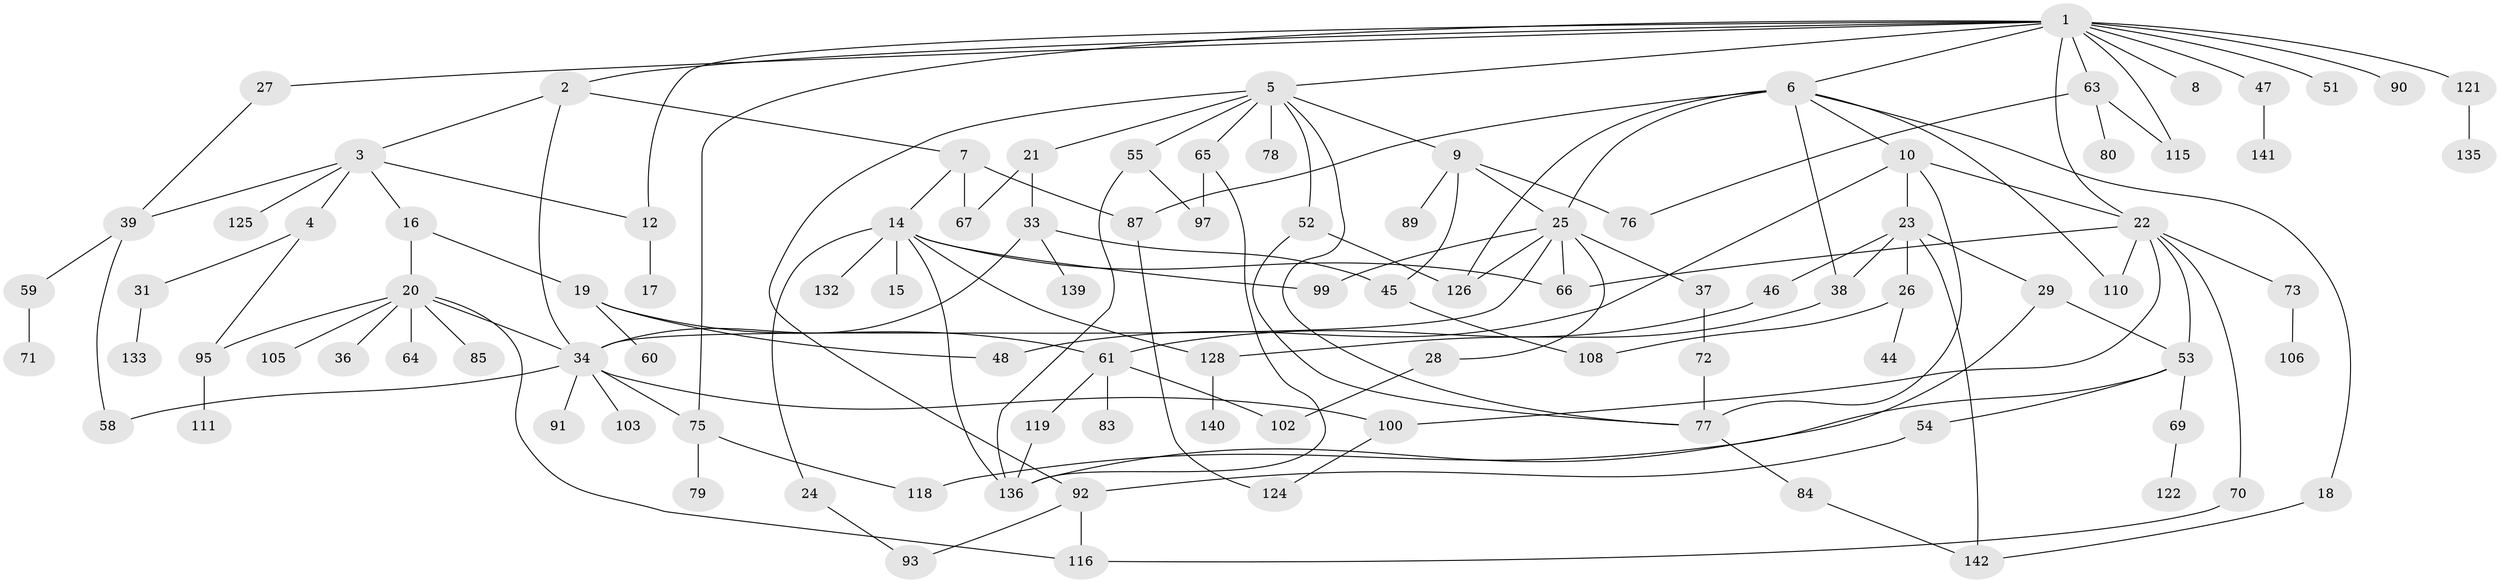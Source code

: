 // original degree distribution, {12: 0.006711409395973154, 4: 0.12080536912751678, 6: 0.026845637583892617, 3: 0.1476510067114094, 8: 0.006711409395973154, 2: 0.3825503355704698, 5: 0.06711409395973154, 7: 0.006711409395973154, 1: 0.2348993288590604}
// Generated by graph-tools (version 1.1) at 2025/10/02/27/25 16:10:53]
// undirected, 102 vertices, 146 edges
graph export_dot {
graph [start="1"]
  node [color=gray90,style=filled];
  1 [super="+40"];
  2;
  3 [super="+101"];
  4;
  5 [super="+13"];
  6;
  7 [super="+11"];
  8 [super="+114"];
  9 [super="+56"];
  10 [super="+120"];
  12 [super="+104"];
  14 [super="+43"];
  15 [super="+74"];
  16 [super="+81"];
  17;
  18;
  19;
  20 [super="+57"];
  21;
  22 [super="+62"];
  23 [super="+35"];
  24;
  25 [super="+94"];
  26 [super="+41"];
  27;
  28 [super="+30"];
  29;
  31 [super="+32"];
  33 [super="+82"];
  34 [super="+49"];
  36;
  37;
  38 [super="+50"];
  39 [super="+42"];
  44;
  45;
  46;
  47 [super="+109"];
  48 [super="+86"];
  51 [super="+129"];
  52 [super="+113"];
  53 [super="+127"];
  54;
  55 [super="+88"];
  58 [super="+137"];
  59 [super="+112"];
  60 [super="+68"];
  61 [super="+134"];
  63;
  64 [super="+131"];
  65 [super="+98"];
  66 [super="+143"];
  67;
  69;
  70 [super="+123"];
  71;
  72;
  73;
  75;
  76;
  77 [super="+146"];
  78;
  79;
  80;
  83;
  84;
  85;
  87 [super="+107"];
  89 [super="+96"];
  90;
  91;
  92 [super="+145"];
  93;
  95;
  97 [super="+117"];
  99;
  100;
  102;
  103;
  105;
  106;
  108 [super="+149"];
  110;
  111;
  115 [super="+138"];
  116 [super="+147"];
  118;
  119;
  121;
  122 [super="+130"];
  124;
  125;
  126;
  128 [super="+148"];
  132;
  133;
  135;
  136 [super="+144"];
  139;
  140;
  141;
  142;
  1 -- 2;
  1 -- 5;
  1 -- 6;
  1 -- 8;
  1 -- 27;
  1 -- 51;
  1 -- 63;
  1 -- 75;
  1 -- 90;
  1 -- 115;
  1 -- 121;
  1 -- 12;
  1 -- 47;
  1 -- 22;
  2 -- 3;
  2 -- 7;
  2 -- 34;
  3 -- 4;
  3 -- 12;
  3 -- 16;
  3 -- 39;
  3 -- 125;
  4 -- 31;
  4 -- 95;
  5 -- 9;
  5 -- 21;
  5 -- 65;
  5 -- 52;
  5 -- 55;
  5 -- 92;
  5 -- 77;
  5 -- 78;
  6 -- 10;
  6 -- 18;
  6 -- 25;
  6 -- 38;
  6 -- 87;
  6 -- 126;
  6 -- 110;
  7 -- 87 [weight=2];
  7 -- 67;
  7 -- 14;
  9 -- 45;
  9 -- 76;
  9 -- 89;
  9 -- 25;
  10 -- 22;
  10 -- 23;
  10 -- 48;
  10 -- 77;
  12 -- 17;
  14 -- 15;
  14 -- 24;
  14 -- 132;
  14 -- 66;
  14 -- 128;
  14 -- 99;
  14 -- 136;
  16 -- 19;
  16 -- 20;
  18 -- 142;
  19 -- 48;
  19 -- 60;
  19 -- 61;
  20 -- 36;
  20 -- 95;
  20 -- 64;
  20 -- 34;
  20 -- 85;
  20 -- 105;
  20 -- 116;
  21 -- 33;
  21 -- 67;
  22 -- 66;
  22 -- 73;
  22 -- 100;
  22 -- 70;
  22 -- 110;
  22 -- 53;
  23 -- 26;
  23 -- 29;
  23 -- 142;
  23 -- 46;
  23 -- 38;
  24 -- 93;
  25 -- 28;
  25 -- 37;
  25 -- 126;
  25 -- 34;
  25 -- 66;
  25 -- 99;
  26 -- 44;
  26 -- 108;
  27 -- 39;
  28 -- 102;
  29 -- 53;
  29 -- 136;
  31 -- 133;
  33 -- 34;
  33 -- 139;
  33 -- 45;
  34 -- 100;
  34 -- 103;
  34 -- 91;
  34 -- 75;
  34 -- 58;
  37 -- 72;
  38 -- 128;
  39 -- 59;
  39 -- 58;
  45 -- 108;
  46 -- 61;
  47 -- 141;
  52 -- 77;
  52 -- 126;
  53 -- 54;
  53 -- 69;
  53 -- 118;
  54 -- 92;
  55 -- 136;
  55 -- 97;
  59 -- 71;
  61 -- 83;
  61 -- 119;
  61 -- 102;
  63 -- 80;
  63 -- 76;
  63 -- 115;
  65 -- 97;
  65 -- 136;
  69 -- 122;
  70 -- 116;
  72 -- 77;
  73 -- 106;
  75 -- 79;
  75 -- 118;
  77 -- 84;
  84 -- 142;
  87 -- 124;
  92 -- 116;
  92 -- 93;
  95 -- 111;
  100 -- 124;
  119 -- 136;
  121 -- 135;
  128 -- 140;
}
